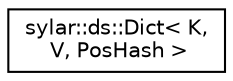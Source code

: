digraph "类继承关系图"
{
 // LATEX_PDF_SIZE
  edge [fontname="Helvetica",fontsize="10",labelfontname="Helvetica",labelfontsize="10"];
  node [fontname="Helvetica",fontsize="10",shape=record];
  rankdir="LR";
  Node0 [label="sylar::ds::Dict\< K,\l V, PosHash \>",height=0.2,width=0.4,color="black", fillcolor="white", style="filled",URL="$classsylar_1_1ds_1_1Dict.html",tooltip=" "];
}
